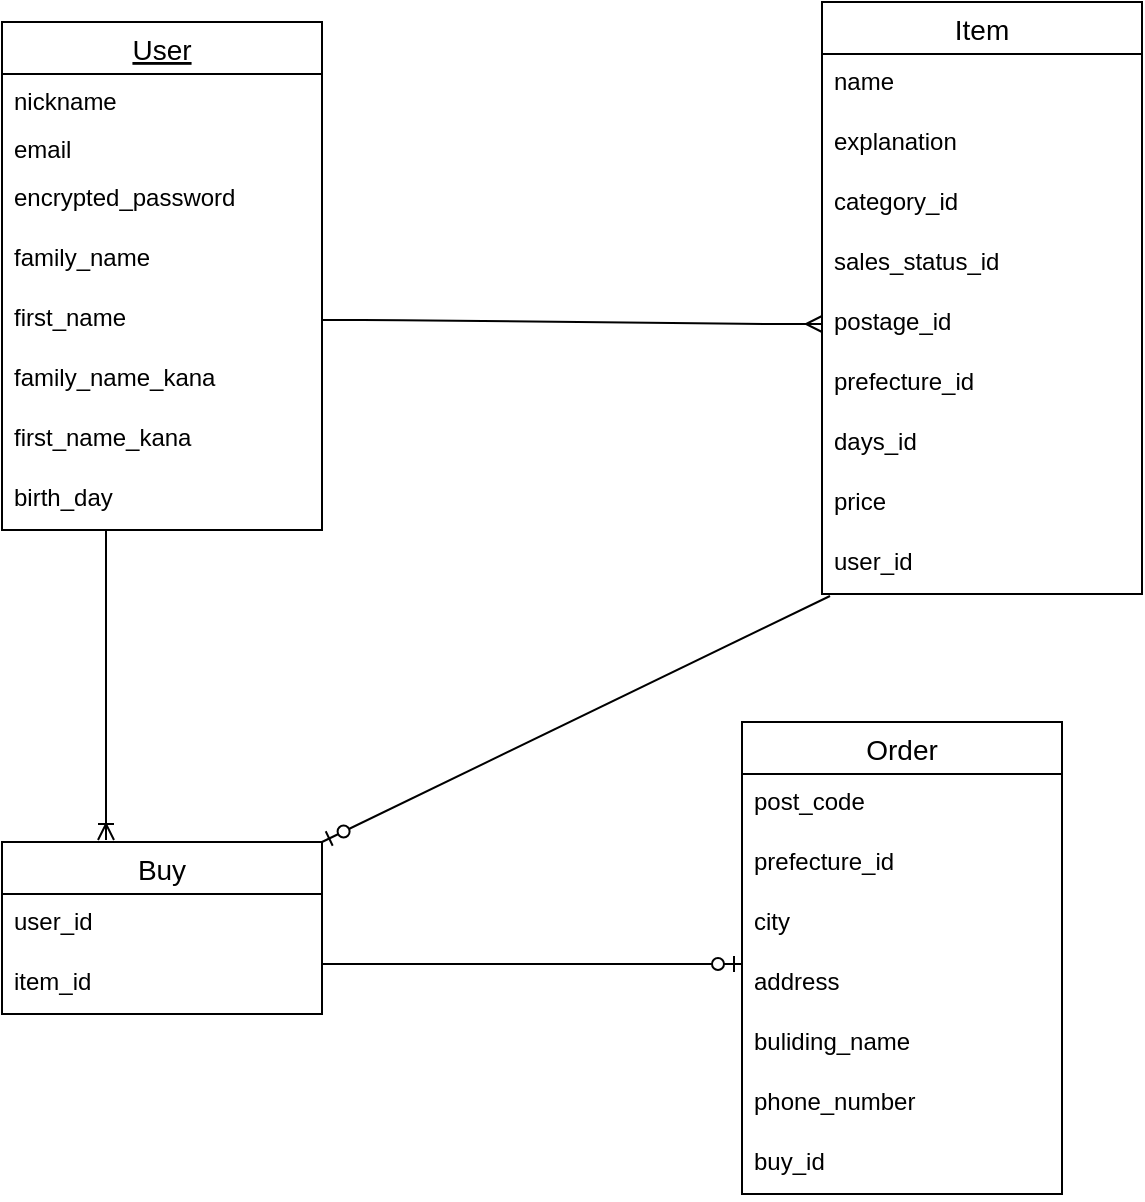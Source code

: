 <mxfile>
    <diagram id="O8da555JvhcOOswfeF79" name="ページ1">
        <mxGraphModel dx="966" dy="680" grid="1" gridSize="10" guides="1" tooltips="1" connect="1" arrows="0" fold="1" page="1" pageScale="1" pageWidth="827" pageHeight="1169" math="0" shadow="0">
            <root>
                <mxCell id="0"/>
                <mxCell id="1" parent="0"/>
                <mxCell id="8" value="User" style="swimlane;fontStyle=4;childLayout=stackLayout;horizontal=1;startSize=26;horizontalStack=0;resizeParent=1;resizeParentMax=0;resizeLast=0;collapsible=1;marginBottom=0;align=center;fontSize=14;" vertex="1" parent="1">
                    <mxGeometry x="110" y="130" width="160" height="254" as="geometry"/>
                </mxCell>
                <mxCell id="25" value="nickname" style="text;strokeColor=none;fillColor=none;spacingLeft=4;spacingRight=4;overflow=hidden;rotatable=0;points=[[0,0.5],[1,0.5]];portConstraint=eastwest;fontSize=12;labelBackgroundColor=default;" vertex="1" parent="8">
                    <mxGeometry y="26" width="160" height="24" as="geometry"/>
                </mxCell>
                <mxCell id="9" value="email" style="text;strokeColor=none;fillColor=none;spacingLeft=4;spacingRight=4;overflow=hidden;rotatable=0;points=[[0,0.5],[1,0.5]];portConstraint=eastwest;fontSize=12;" vertex="1" parent="8">
                    <mxGeometry y="50" width="160" height="24" as="geometry"/>
                </mxCell>
                <mxCell id="10" value="encrypted_password" style="text;strokeColor=none;fillColor=none;spacingLeft=4;spacingRight=4;overflow=hidden;rotatable=0;points=[[0,0.5],[1,0.5]];portConstraint=eastwest;fontSize=12;" vertex="1" parent="8">
                    <mxGeometry y="74" width="160" height="30" as="geometry"/>
                </mxCell>
                <mxCell id="11" value="family_name" style="text;strokeColor=none;fillColor=none;spacingLeft=4;spacingRight=4;overflow=hidden;rotatable=0;points=[[0,0.5],[1,0.5]];portConstraint=eastwest;fontSize=12;" vertex="1" parent="8">
                    <mxGeometry y="104" width="160" height="30" as="geometry"/>
                </mxCell>
                <mxCell id="26" value="first_name" style="text;strokeColor=none;fillColor=none;spacingLeft=4;spacingRight=4;overflow=hidden;rotatable=0;points=[[0,0.5],[1,0.5]];portConstraint=eastwest;fontSize=12;" vertex="1" parent="8">
                    <mxGeometry y="134" width="160" height="30" as="geometry"/>
                </mxCell>
                <mxCell id="27" value="family_name_kana" style="text;strokeColor=none;fillColor=none;spacingLeft=4;spacingRight=4;overflow=hidden;rotatable=0;points=[[0,0.5],[1,0.5]];portConstraint=eastwest;fontSize=12;" vertex="1" parent="8">
                    <mxGeometry y="164" width="160" height="30" as="geometry"/>
                </mxCell>
                <mxCell id="28" value="first_name_kana" style="text;strokeColor=none;fillColor=none;spacingLeft=4;spacingRight=4;overflow=hidden;rotatable=0;points=[[0,0.5],[1,0.5]];portConstraint=eastwest;fontSize=12;" vertex="1" parent="8">
                    <mxGeometry y="194" width="160" height="30" as="geometry"/>
                </mxCell>
                <mxCell id="29" value="birth_day" style="text;strokeColor=none;fillColor=none;spacingLeft=4;spacingRight=4;overflow=hidden;rotatable=0;points=[[0,0.5],[1,0.5]];portConstraint=eastwest;fontSize=12;" vertex="1" parent="8">
                    <mxGeometry y="224" width="160" height="30" as="geometry"/>
                </mxCell>
                <mxCell id="55" value="Item" style="swimlane;fontStyle=0;childLayout=stackLayout;horizontal=1;startSize=26;horizontalStack=0;resizeParent=1;resizeParentMax=0;resizeLast=0;collapsible=1;marginBottom=0;align=center;fontSize=14;labelBackgroundColor=default;labelBorderColor=none;strokeColor=default;" vertex="1" parent="1">
                    <mxGeometry x="520" y="120" width="160" height="296" as="geometry"/>
                </mxCell>
                <mxCell id="56" value="name" style="text;strokeColor=none;fillColor=none;spacingLeft=4;spacingRight=4;overflow=hidden;rotatable=0;points=[[0,0.5],[1,0.5]];portConstraint=eastwest;fontSize=12;labelBackgroundColor=default;labelBorderColor=none;" vertex="1" parent="55">
                    <mxGeometry y="26" width="160" height="30" as="geometry"/>
                </mxCell>
                <mxCell id="57" value="explanation" style="text;strokeColor=none;fillColor=none;spacingLeft=4;spacingRight=4;overflow=hidden;rotatable=0;points=[[0,0.5],[1,0.5]];portConstraint=eastwest;fontSize=12;labelBackgroundColor=default;labelBorderColor=none;" vertex="1" parent="55">
                    <mxGeometry y="56" width="160" height="30" as="geometry"/>
                </mxCell>
                <mxCell id="58" value="category_id" style="text;strokeColor=none;fillColor=none;spacingLeft=4;spacingRight=4;overflow=hidden;rotatable=0;points=[[0,0.5],[1,0.5]];portConstraint=eastwest;fontSize=12;labelBackgroundColor=default;labelBorderColor=none;" vertex="1" parent="55">
                    <mxGeometry y="86" width="160" height="30" as="geometry"/>
                </mxCell>
                <mxCell id="60" value="sales_status_id" style="text;strokeColor=none;fillColor=none;spacingLeft=4;spacingRight=4;overflow=hidden;rotatable=0;points=[[0,0.5],[1,0.5]];portConstraint=eastwest;fontSize=12;labelBackgroundColor=default;labelBorderColor=none;" vertex="1" parent="55">
                    <mxGeometry y="116" width="160" height="30" as="geometry"/>
                </mxCell>
                <mxCell id="61" value="postage_id" style="text;strokeColor=none;fillColor=none;spacingLeft=4;spacingRight=4;overflow=hidden;rotatable=0;points=[[0,0.5],[1,0.5]];portConstraint=eastwest;fontSize=12;labelBackgroundColor=default;labelBorderColor=none;" vertex="1" parent="55">
                    <mxGeometry y="146" width="160" height="30" as="geometry"/>
                </mxCell>
                <mxCell id="62" value="prefecture_id" style="text;strokeColor=none;fillColor=none;spacingLeft=4;spacingRight=4;overflow=hidden;rotatable=0;points=[[0,0.5],[1,0.5]];portConstraint=eastwest;fontSize=12;labelBackgroundColor=default;labelBorderColor=none;" vertex="1" parent="55">
                    <mxGeometry y="176" width="160" height="30" as="geometry"/>
                </mxCell>
                <mxCell id="63" value="days_id" style="text;strokeColor=none;fillColor=none;spacingLeft=4;spacingRight=4;overflow=hidden;rotatable=0;points=[[0,0.5],[1,0.5]];portConstraint=eastwest;fontSize=12;labelBackgroundColor=default;labelBorderColor=none;" vertex="1" parent="55">
                    <mxGeometry y="206" width="160" height="30" as="geometry"/>
                </mxCell>
                <mxCell id="64" value="price" style="text;strokeColor=none;fillColor=none;spacingLeft=4;spacingRight=4;overflow=hidden;rotatable=0;points=[[0,0.5],[1,0.5]];portConstraint=eastwest;fontSize=12;labelBackgroundColor=default;labelBorderColor=none;" vertex="1" parent="55">
                    <mxGeometry y="236" width="160" height="30" as="geometry"/>
                </mxCell>
                <mxCell id="65" value="user_id" style="text;strokeColor=none;fillColor=none;spacingLeft=4;spacingRight=4;overflow=hidden;rotatable=0;points=[[0,0.5],[1,0.5]];portConstraint=eastwest;fontSize=12;labelBackgroundColor=default;labelBorderColor=none;" vertex="1" parent="55">
                    <mxGeometry y="266" width="160" height="30" as="geometry"/>
                </mxCell>
                <mxCell id="66" value="" style="edgeStyle=entityRelationEdgeStyle;fontSize=12;html=1;endArrow=ERmany;exitX=1;exitY=0.5;exitDx=0;exitDy=0;entryX=0;entryY=0.5;entryDx=0;entryDy=0;" edge="1" parent="1" source="26" target="61">
                    <mxGeometry width="100" height="100" relative="1" as="geometry">
                        <mxPoint x="370" y="460" as="sourcePoint"/>
                        <mxPoint x="470" y="360" as="targetPoint"/>
                    </mxGeometry>
                </mxCell>
                <mxCell id="67" value="Buy" style="swimlane;fontStyle=0;childLayout=stackLayout;horizontal=1;startSize=26;horizontalStack=0;resizeParent=1;resizeParentMax=0;resizeLast=0;collapsible=1;marginBottom=0;align=center;fontSize=14;labelBackgroundColor=default;labelBorderColor=none;strokeColor=default;" vertex="1" parent="1">
                    <mxGeometry x="110" y="540" width="160" height="86" as="geometry"/>
                </mxCell>
                <mxCell id="68" value="user_id" style="text;strokeColor=none;fillColor=none;spacingLeft=4;spacingRight=4;overflow=hidden;rotatable=0;points=[[0,0.5],[1,0.5]];portConstraint=eastwest;fontSize=12;labelBackgroundColor=default;labelBorderColor=none;" vertex="1" parent="67">
                    <mxGeometry y="26" width="160" height="30" as="geometry"/>
                </mxCell>
                <mxCell id="69" value="item_id" style="text;strokeColor=none;fillColor=none;spacingLeft=4;spacingRight=4;overflow=hidden;rotatable=0;points=[[0,0.5],[1,0.5]];portConstraint=eastwest;fontSize=12;labelBackgroundColor=default;labelBorderColor=none;" vertex="1" parent="67">
                    <mxGeometry y="56" width="160" height="30" as="geometry"/>
                </mxCell>
                <mxCell id="74" value="" style="fontSize=12;html=1;endArrow=ERoneToMany;exitX=0.325;exitY=1;exitDx=0;exitDy=0;exitPerimeter=0;entryX=0.325;entryY=-0.012;entryDx=0;entryDy=0;entryPerimeter=0;" edge="1" parent="1" source="29" target="67">
                    <mxGeometry width="100" height="100" relative="1" as="geometry">
                        <mxPoint x="370" y="500" as="sourcePoint"/>
                        <mxPoint x="470" y="400" as="targetPoint"/>
                    </mxGeometry>
                </mxCell>
                <mxCell id="76" value="" style="fontSize=12;html=1;endArrow=ERzeroToOne;endFill=1;exitX=0.025;exitY=1.033;exitDx=0;exitDy=0;exitPerimeter=0;entryX=1;entryY=0;entryDx=0;entryDy=0;" edge="1" parent="1" source="65" target="67">
                    <mxGeometry width="100" height="100" relative="1" as="geometry">
                        <mxPoint x="340" y="660" as="sourcePoint"/>
                        <mxPoint x="260" y="760" as="targetPoint"/>
                    </mxGeometry>
                </mxCell>
                <mxCell id="77" value="Order" style="swimlane;fontStyle=0;childLayout=stackLayout;horizontal=1;startSize=26;horizontalStack=0;resizeParent=1;resizeParentMax=0;resizeLast=0;collapsible=1;marginBottom=0;align=center;fontSize=14;labelBackgroundColor=default;labelBorderColor=none;strokeColor=default;" vertex="1" parent="1">
                    <mxGeometry x="480" y="480" width="160" height="236" as="geometry"/>
                </mxCell>
                <mxCell id="78" value="post_code" style="text;strokeColor=none;fillColor=none;spacingLeft=4;spacingRight=4;overflow=hidden;rotatable=0;points=[[0,0.5],[1,0.5]];portConstraint=eastwest;fontSize=12;labelBackgroundColor=none;labelBorderColor=none;" vertex="1" parent="77">
                    <mxGeometry y="26" width="160" height="30" as="geometry"/>
                </mxCell>
                <mxCell id="80" value="prefecture_id" style="text;strokeColor=none;fillColor=none;spacingLeft=4;spacingRight=4;overflow=hidden;rotatable=0;points=[[0,0.5],[1,0.5]];portConstraint=eastwest;fontSize=12;labelBackgroundColor=default;labelBorderColor=none;" vertex="1" parent="77">
                    <mxGeometry y="56" width="160" height="30" as="geometry"/>
                </mxCell>
                <mxCell id="81" value="city" style="text;strokeColor=none;fillColor=none;spacingLeft=4;spacingRight=4;overflow=hidden;rotatable=0;points=[[0,0.5],[1,0.5]];portConstraint=eastwest;fontSize=12;labelBackgroundColor=default;labelBorderColor=none;" vertex="1" parent="77">
                    <mxGeometry y="86" width="160" height="30" as="geometry"/>
                </mxCell>
                <mxCell id="82" value="address" style="text;strokeColor=none;fillColor=none;spacingLeft=4;spacingRight=4;overflow=hidden;rotatable=0;points=[[0,0.5],[1,0.5]];portConstraint=eastwest;fontSize=12;labelBackgroundColor=default;labelBorderColor=none;" vertex="1" parent="77">
                    <mxGeometry y="116" width="160" height="30" as="geometry"/>
                </mxCell>
                <mxCell id="83" value="buliding_name" style="text;strokeColor=none;fillColor=none;spacingLeft=4;spacingRight=4;overflow=hidden;rotatable=0;points=[[0,0.5],[1,0.5]];portConstraint=eastwest;fontSize=12;labelBackgroundColor=default;labelBorderColor=none;" vertex="1" parent="77">
                    <mxGeometry y="146" width="160" height="30" as="geometry"/>
                </mxCell>
                <mxCell id="84" value="phone_number" style="text;strokeColor=none;fillColor=none;spacingLeft=4;spacingRight=4;overflow=hidden;rotatable=0;points=[[0,0.5],[1,0.5]];portConstraint=eastwest;fontSize=12;labelBackgroundColor=default;labelBorderColor=none;" vertex="1" parent="77">
                    <mxGeometry y="176" width="160" height="30" as="geometry"/>
                </mxCell>
                <mxCell id="85" value="buy_id" style="text;strokeColor=none;fillColor=none;spacingLeft=4;spacingRight=4;overflow=hidden;rotatable=0;points=[[0,0.5],[1,0.5]];portConstraint=eastwest;fontSize=12;labelBackgroundColor=default;labelBorderColor=none;" vertex="1" parent="77">
                    <mxGeometry y="206" width="160" height="30" as="geometry"/>
                </mxCell>
                <mxCell id="86" value="" style="fontSize=12;html=1;endArrow=ERzeroToOne;endFill=1;" edge="1" parent="1">
                    <mxGeometry width="100" height="100" relative="1" as="geometry">
                        <mxPoint x="270" y="601" as="sourcePoint"/>
                        <mxPoint x="480" y="601" as="targetPoint"/>
                    </mxGeometry>
                </mxCell>
            </root>
        </mxGraphModel>
    </diagram>
</mxfile>